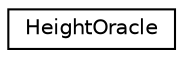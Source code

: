 digraph "Graphical Class Hierarchy"
{
 // LATEX_PDF_SIZE
  edge [fontname="Helvetica",fontsize="10",labelfontname="Helvetica",labelfontsize="10"];
  node [fontname="Helvetica",fontsize="10",shape=record];
  rankdir="LR";
  Node0 [label="HeightOracle",height=0.2,width=0.4,color="black", fillcolor="white", style="filled",URL="$classHeightOracle.html",tooltip=" "];
}

